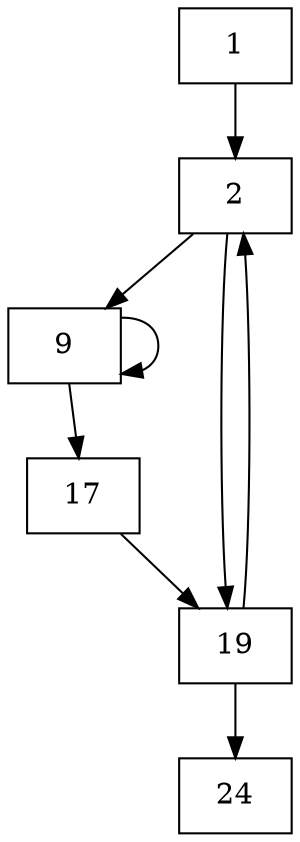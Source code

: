 digraph cfg {
    node[shape=box];
    
    1[label="1"];
    2[label="2"];
    9[label="9"];
    17[label="17"];
    19[label="19"];
    24[label="24"];
    
    1 -> 2;
    2 -> 19;
    2 -> 9;
    9 -> 9;
    9 -> 17;
    17 -> 19;
    19 -> 2;
    19 -> 24;
}